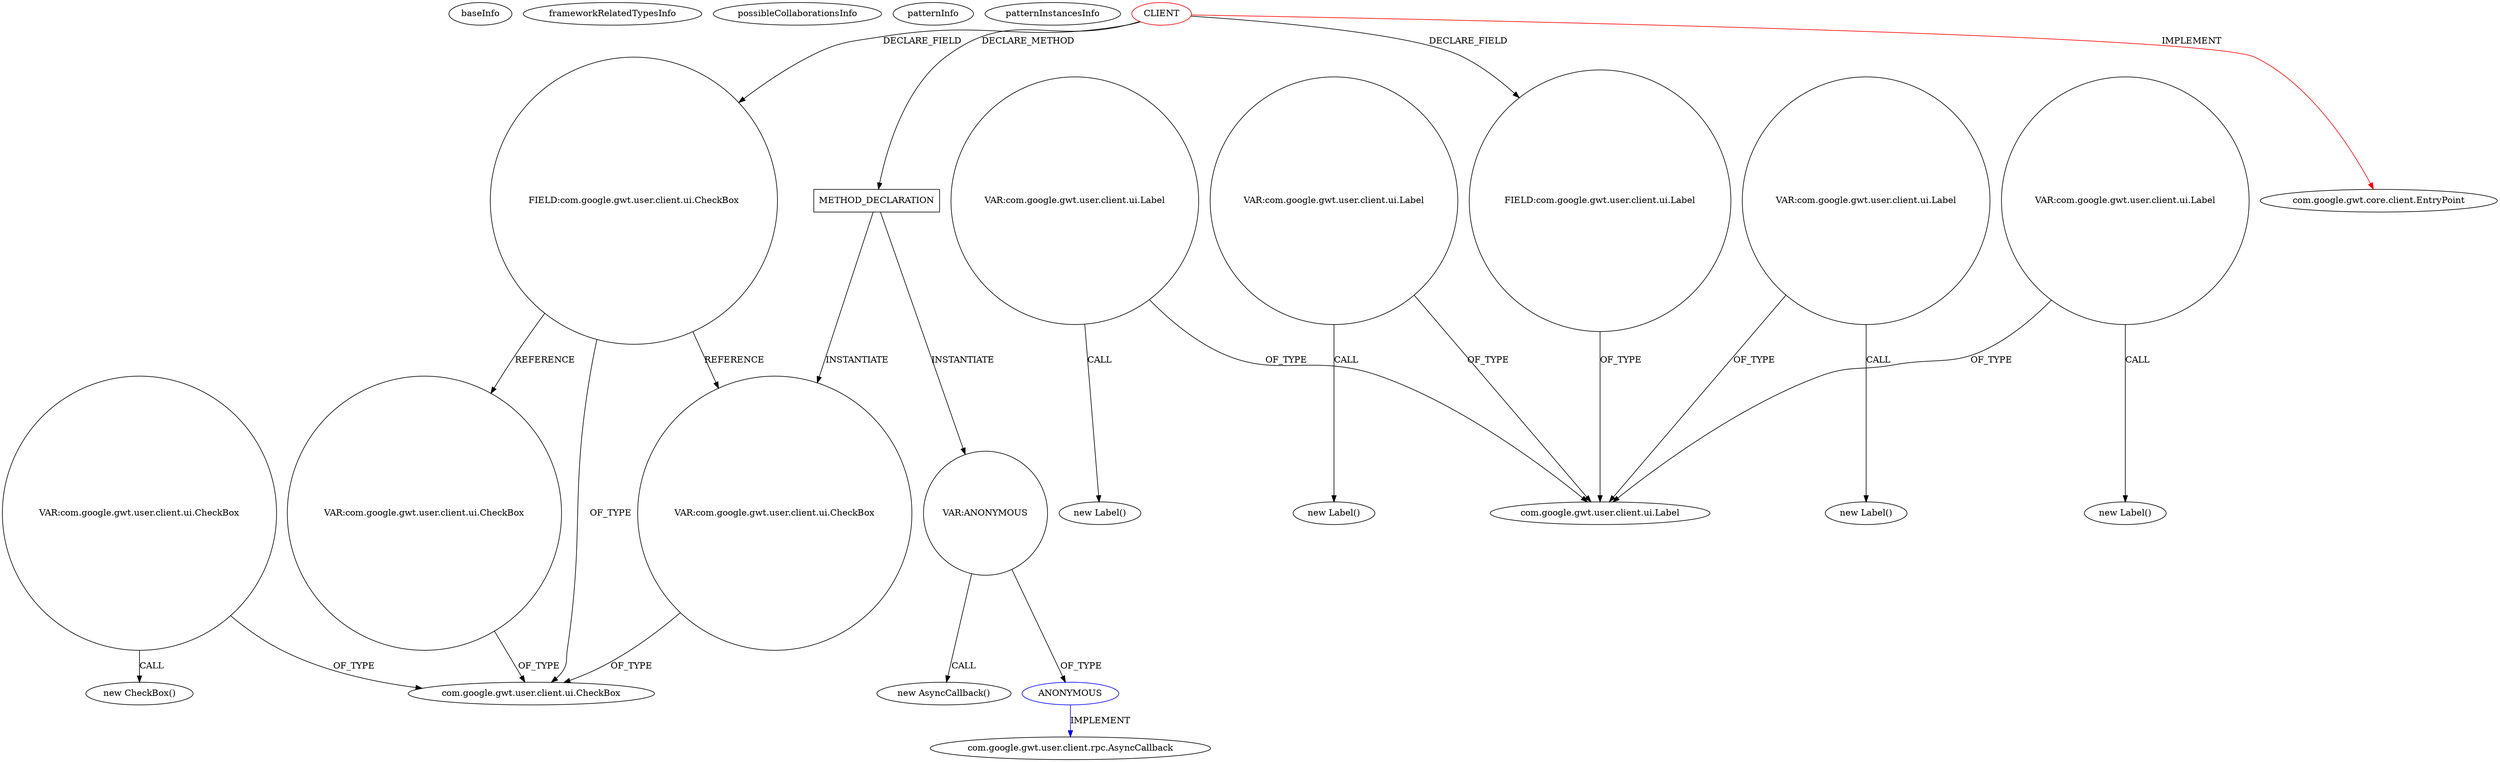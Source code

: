 digraph {
baseInfo[graphId=423,category="pattern",isAnonymous=false,possibleRelation=true]
frameworkRelatedTypesInfo[0="com.google.gwt.core.client.EntryPoint"]
possibleCollaborationsInfo[0="423~INSTANTIATION-CLIENT_METHOD_DECLARATION-~com.google.gwt.core.client.EntryPoint ~com.google.gwt.user.client.rpc.AsyncCallback ~false~true"]
patternInfo[frequency=2.0,patternRootClient=0]
patternInstancesInfo[0="DeannaSurma-Census~/DeannaSurma-Census/Census-master/src/com/cs4302/census/client/Census.java~Census~109",1="jdpatterson-spotify-lottery~/jdpatterson-spotify-lottery/spotify-lottery-master/src/com/vercer/spotify/lottery/client/LotteryEntryPoint.java~LotteryEntryPoint~3145"]
9[label="com.google.gwt.user.client.ui.CheckBox",vertexType="FRAMEWORK_CLASS_TYPE",isFrameworkType=false]
21[label="VAR:com.google.gwt.user.client.ui.CheckBox",vertexType="VARIABLE_EXPRESION",isFrameworkType=false,shape=circle]
8[label="FIELD:com.google.gwt.user.client.ui.CheckBox",vertexType="FIELD_DECLARATION",isFrameworkType=false,shape=circle]
23[label="VAR:com.google.gwt.user.client.ui.CheckBox",vertexType="VARIABLE_EXPRESION",isFrameworkType=false,shape=circle]
88[label="VAR:com.google.gwt.user.client.ui.CheckBox",vertexType="VARIABLE_EXPRESION",isFrameworkType=false,shape=circle]
0[label="CLIENT",vertexType="ROOT_CLIENT_CLASS_DECLARATION",isFrameworkType=false,color=red]
6[label="FIELD:com.google.gwt.user.client.ui.Label",vertexType="FIELD_DECLARATION",isFrameworkType=false,shape=circle]
1[label="com.google.gwt.core.client.EntryPoint",vertexType="FRAMEWORK_INTERFACE_TYPE",isFrameworkType=false]
7[label="com.google.gwt.user.client.ui.Label",vertexType="FRAMEWORK_CLASS_TYPE",isFrameworkType=false]
84[label="METHOD_DECLARATION",vertexType="CLIENT_METHOD_DECLARATION",isFrameworkType=false,shape=box]
40[label="VAR:com.google.gwt.user.client.ui.Label",vertexType="VARIABLE_EXPRESION",isFrameworkType=false,shape=circle]
47[label="VAR:com.google.gwt.user.client.ui.Label",vertexType="VARIABLE_EXPRESION",isFrameworkType=false,shape=circle]
74[label="VAR:com.google.gwt.user.client.ui.Label",vertexType="VARIABLE_EXPRESION",isFrameworkType=false,shape=circle]
54[label="VAR:com.google.gwt.user.client.ui.Label",vertexType="VARIABLE_EXPRESION",isFrameworkType=false,shape=circle]
20[label="new CheckBox()",vertexType="CONSTRUCTOR_CALL",isFrameworkType=false]
98[label="VAR:ANONYMOUS",vertexType="VARIABLE_EXPRESION",isFrameworkType=false,shape=circle]
99[label="ANONYMOUS",vertexType="REFERENCE_ANONYMOUS_DECLARATION",isFrameworkType=false,color=blue]
46[label="new Label()",vertexType="CONSTRUCTOR_CALL",isFrameworkType=false]
73[label="new Label()",vertexType="CONSTRUCTOR_CALL",isFrameworkType=false]
53[label="new Label()",vertexType="CONSTRUCTOR_CALL",isFrameworkType=false]
39[label="new Label()",vertexType="CONSTRUCTOR_CALL",isFrameworkType=false]
97[label="new AsyncCallback()",vertexType="CONSTRUCTOR_CALL",isFrameworkType=false]
100[label="com.google.gwt.user.client.rpc.AsyncCallback",vertexType="FRAMEWORK_INTERFACE_TYPE",isFrameworkType=false]
54->7[label="OF_TYPE"]
47->7[label="OF_TYPE"]
0->6[label="DECLARE_FIELD"]
8->9[label="OF_TYPE"]
40->7[label="OF_TYPE"]
74->73[label="CALL"]
40->39[label="CALL"]
0->8[label="DECLARE_FIELD"]
8->88[label="REFERENCE"]
21->9[label="OF_TYPE"]
23->9[label="OF_TYPE"]
98->97[label="CALL"]
84->88[label="INSTANTIATE"]
54->53[label="CALL"]
47->46[label="CALL"]
6->7[label="OF_TYPE"]
88->9[label="OF_TYPE"]
0->1[label="IMPLEMENT",color=red]
99->100[label="IMPLEMENT",color=blue]
74->7[label="OF_TYPE"]
21->20[label="CALL"]
84->98[label="INSTANTIATE"]
0->84[label="DECLARE_METHOD"]
8->23[label="REFERENCE"]
98->99[label="OF_TYPE"]
}
